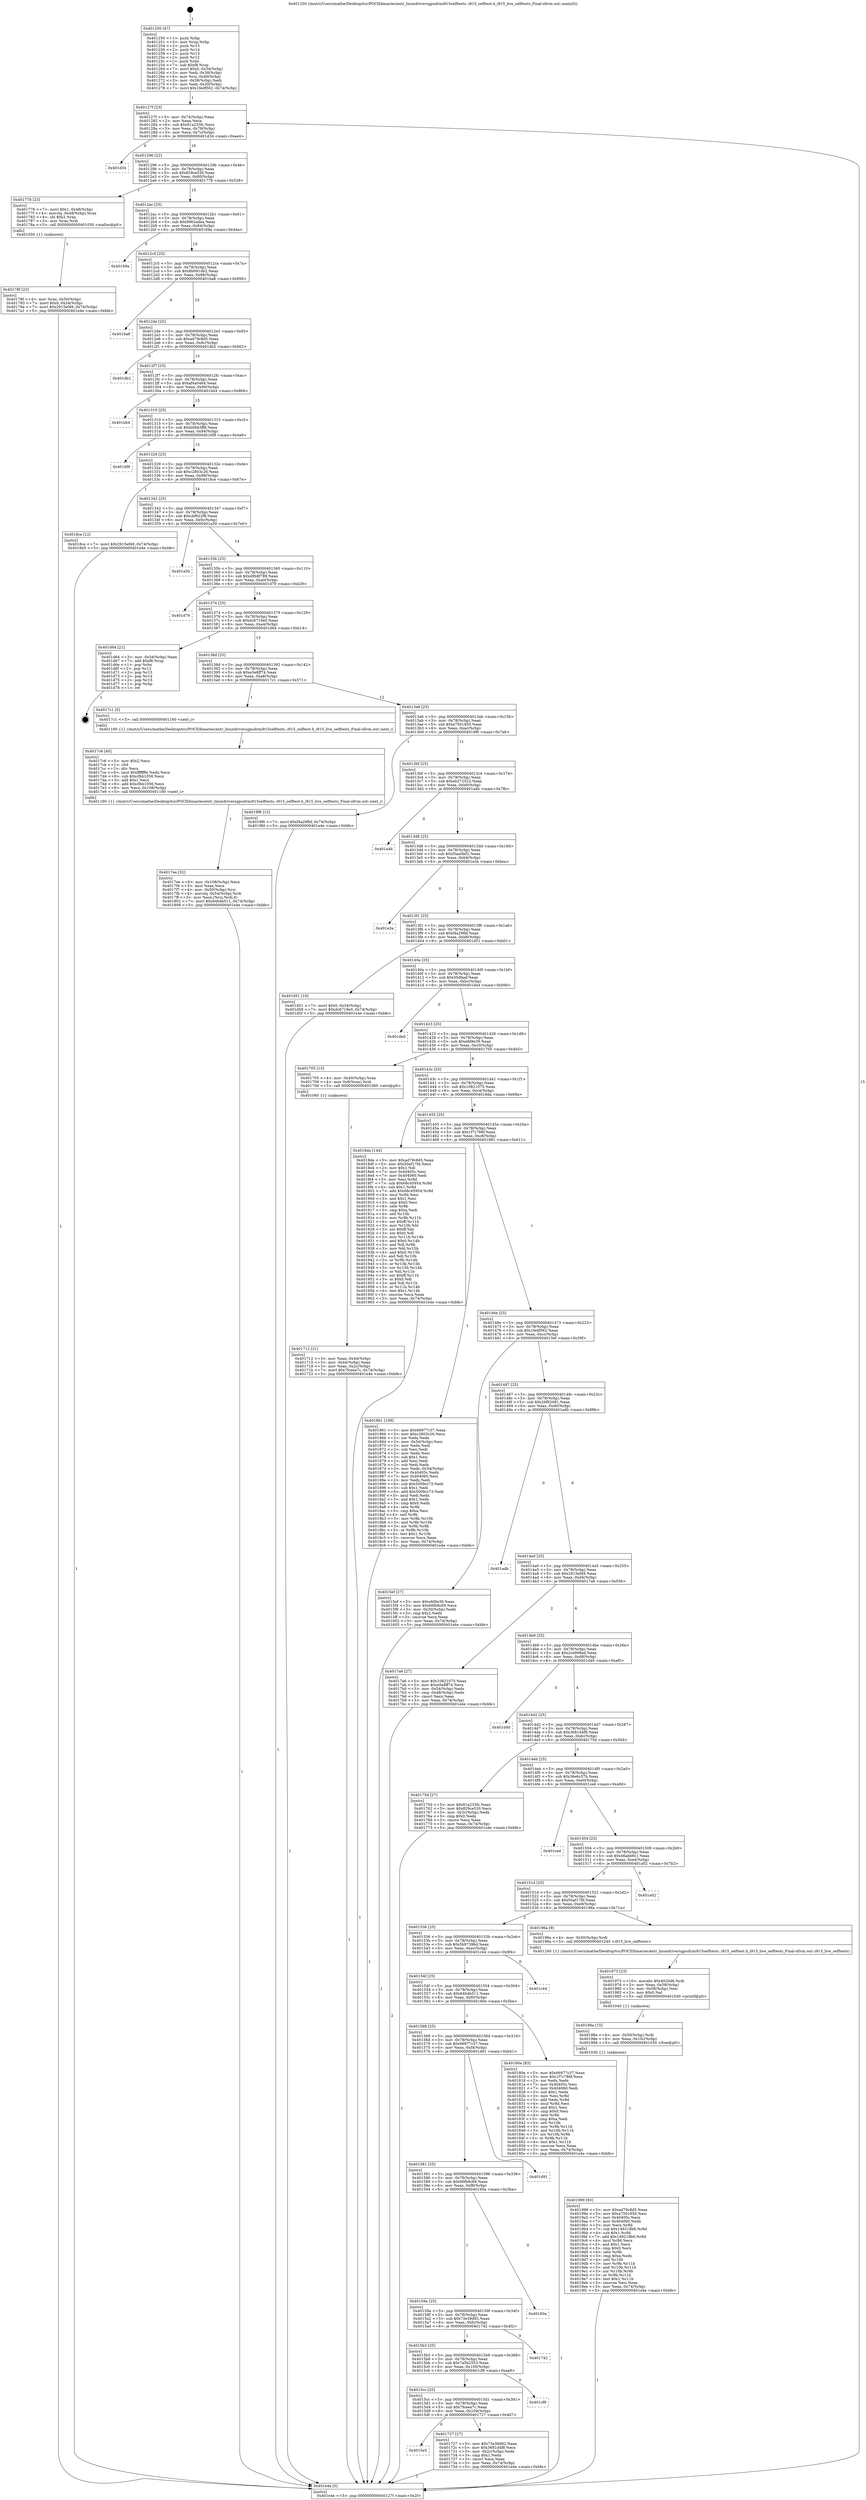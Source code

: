 digraph "0x401250" {
  label = "0x401250 (/mnt/c/Users/mathe/Desktop/tcc/POCII/binaries/extr_linuxdriversgpudrmi915selftests..i915_selftest.h_i915_live_selftests_Final-ollvm.out::main(0))"
  labelloc = "t"
  node[shape=record]

  Entry [label="",width=0.3,height=0.3,shape=circle,fillcolor=black,style=filled]
  "0x40127f" [label="{
     0x40127f [23]\l
     | [instrs]\l
     &nbsp;&nbsp;0x40127f \<+3\>: mov -0x74(%rbp),%eax\l
     &nbsp;&nbsp;0x401282 \<+2\>: mov %eax,%ecx\l
     &nbsp;&nbsp;0x401284 \<+6\>: sub $0x81a233fc,%ecx\l
     &nbsp;&nbsp;0x40128a \<+3\>: mov %eax,-0x78(%rbp)\l
     &nbsp;&nbsp;0x40128d \<+3\>: mov %ecx,-0x7c(%rbp)\l
     &nbsp;&nbsp;0x401290 \<+6\>: je 0000000000401d34 \<main+0xae4\>\l
  }"]
  "0x401d34" [label="{
     0x401d34\l
  }", style=dashed]
  "0x401296" [label="{
     0x401296 [22]\l
     | [instrs]\l
     &nbsp;&nbsp;0x401296 \<+5\>: jmp 000000000040129b \<main+0x4b\>\l
     &nbsp;&nbsp;0x40129b \<+3\>: mov -0x78(%rbp),%eax\l
     &nbsp;&nbsp;0x40129e \<+5\>: sub $0x829ce530,%eax\l
     &nbsp;&nbsp;0x4012a3 \<+3\>: mov %eax,-0x80(%rbp)\l
     &nbsp;&nbsp;0x4012a6 \<+6\>: je 0000000000401778 \<main+0x528\>\l
  }"]
  Exit [label="",width=0.3,height=0.3,shape=circle,fillcolor=black,style=filled,peripheries=2]
  "0x401778" [label="{
     0x401778 [23]\l
     | [instrs]\l
     &nbsp;&nbsp;0x401778 \<+7\>: movl $0x1,-0x48(%rbp)\l
     &nbsp;&nbsp;0x40177f \<+4\>: movslq -0x48(%rbp),%rax\l
     &nbsp;&nbsp;0x401783 \<+4\>: shl $0x2,%rax\l
     &nbsp;&nbsp;0x401787 \<+3\>: mov %rax,%rdi\l
     &nbsp;&nbsp;0x40178a \<+5\>: call 0000000000401050 \<malloc@plt\>\l
     | [calls]\l
     &nbsp;&nbsp;0x401050 \{1\} (unknown)\l
  }"]
  "0x4012ac" [label="{
     0x4012ac [25]\l
     | [instrs]\l
     &nbsp;&nbsp;0x4012ac \<+5\>: jmp 00000000004012b1 \<main+0x61\>\l
     &nbsp;&nbsp;0x4012b1 \<+3\>: mov -0x78(%rbp),%eax\l
     &nbsp;&nbsp;0x4012b4 \<+5\>: sub $0x8962adea,%eax\l
     &nbsp;&nbsp;0x4012b9 \<+6\>: mov %eax,-0x84(%rbp)\l
     &nbsp;&nbsp;0x4012bf \<+6\>: je 000000000040169a \<main+0x44a\>\l
  }"]
  "0x401999" [label="{
     0x401999 [93]\l
     | [instrs]\l
     &nbsp;&nbsp;0x401999 \<+5\>: mov $0xad79c8d5,%eax\l
     &nbsp;&nbsp;0x40199e \<+5\>: mov $0xe7501850,%esi\l
     &nbsp;&nbsp;0x4019a3 \<+7\>: mov 0x40405c,%ecx\l
     &nbsp;&nbsp;0x4019aa \<+7\>: mov 0x404060,%edx\l
     &nbsp;&nbsp;0x4019b1 \<+3\>: mov %ecx,%r8d\l
     &nbsp;&nbsp;0x4019b4 \<+7\>: sub $0x149218b6,%r8d\l
     &nbsp;&nbsp;0x4019bb \<+4\>: sub $0x1,%r8d\l
     &nbsp;&nbsp;0x4019bf \<+7\>: add $0x149218b6,%r8d\l
     &nbsp;&nbsp;0x4019c6 \<+4\>: imul %r8d,%ecx\l
     &nbsp;&nbsp;0x4019ca \<+3\>: and $0x1,%ecx\l
     &nbsp;&nbsp;0x4019cd \<+3\>: cmp $0x0,%ecx\l
     &nbsp;&nbsp;0x4019d0 \<+4\>: sete %r9b\l
     &nbsp;&nbsp;0x4019d4 \<+3\>: cmp $0xa,%edx\l
     &nbsp;&nbsp;0x4019d7 \<+4\>: setl %r10b\l
     &nbsp;&nbsp;0x4019db \<+3\>: mov %r9b,%r11b\l
     &nbsp;&nbsp;0x4019de \<+3\>: and %r10b,%r11b\l
     &nbsp;&nbsp;0x4019e1 \<+3\>: xor %r10b,%r9b\l
     &nbsp;&nbsp;0x4019e4 \<+3\>: or %r9b,%r11b\l
     &nbsp;&nbsp;0x4019e7 \<+4\>: test $0x1,%r11b\l
     &nbsp;&nbsp;0x4019eb \<+3\>: cmovne %esi,%eax\l
     &nbsp;&nbsp;0x4019ee \<+3\>: mov %eax,-0x74(%rbp)\l
     &nbsp;&nbsp;0x4019f1 \<+5\>: jmp 0000000000401e4e \<main+0xbfe\>\l
  }"]
  "0x40169a" [label="{
     0x40169a\l
  }", style=dashed]
  "0x4012c5" [label="{
     0x4012c5 [25]\l
     | [instrs]\l
     &nbsp;&nbsp;0x4012c5 \<+5\>: jmp 00000000004012ca \<main+0x7a\>\l
     &nbsp;&nbsp;0x4012ca \<+3\>: mov -0x78(%rbp),%eax\l
     &nbsp;&nbsp;0x4012cd \<+5\>: sub $0x8b091d62,%eax\l
     &nbsp;&nbsp;0x4012d2 \<+6\>: mov %eax,-0x88(%rbp)\l
     &nbsp;&nbsp;0x4012d8 \<+6\>: je 0000000000401ba8 \<main+0x958\>\l
  }"]
  "0x40198a" [label="{
     0x40198a [15]\l
     | [instrs]\l
     &nbsp;&nbsp;0x40198a \<+4\>: mov -0x50(%rbp),%rdi\l
     &nbsp;&nbsp;0x40198e \<+6\>: mov %eax,-0x10c(%rbp)\l
     &nbsp;&nbsp;0x401994 \<+5\>: call 0000000000401030 \<free@plt\>\l
     | [calls]\l
     &nbsp;&nbsp;0x401030 \{1\} (unknown)\l
  }"]
  "0x401ba8" [label="{
     0x401ba8\l
  }", style=dashed]
  "0x4012de" [label="{
     0x4012de [25]\l
     | [instrs]\l
     &nbsp;&nbsp;0x4012de \<+5\>: jmp 00000000004012e3 \<main+0x93\>\l
     &nbsp;&nbsp;0x4012e3 \<+3\>: mov -0x78(%rbp),%eax\l
     &nbsp;&nbsp;0x4012e6 \<+5\>: sub $0xad79c8d5,%eax\l
     &nbsp;&nbsp;0x4012eb \<+6\>: mov %eax,-0x8c(%rbp)\l
     &nbsp;&nbsp;0x4012f1 \<+6\>: je 0000000000401db2 \<main+0xb62\>\l
  }"]
  "0x401973" [label="{
     0x401973 [23]\l
     | [instrs]\l
     &nbsp;&nbsp;0x401973 \<+10\>: movabs $0x4020d6,%rdi\l
     &nbsp;&nbsp;0x40197d \<+3\>: mov %eax,-0x58(%rbp)\l
     &nbsp;&nbsp;0x401980 \<+3\>: mov -0x58(%rbp),%esi\l
     &nbsp;&nbsp;0x401983 \<+2\>: mov $0x0,%al\l
     &nbsp;&nbsp;0x401985 \<+5\>: call 0000000000401040 \<printf@plt\>\l
     | [calls]\l
     &nbsp;&nbsp;0x401040 \{1\} (unknown)\l
  }"]
  "0x401db2" [label="{
     0x401db2\l
  }", style=dashed]
  "0x4012f7" [label="{
     0x4012f7 [25]\l
     | [instrs]\l
     &nbsp;&nbsp;0x4012f7 \<+5\>: jmp 00000000004012fc \<main+0xac\>\l
     &nbsp;&nbsp;0x4012fc \<+3\>: mov -0x78(%rbp),%eax\l
     &nbsp;&nbsp;0x4012ff \<+5\>: sub $0xaf4a0464,%eax\l
     &nbsp;&nbsp;0x401304 \<+6\>: mov %eax,-0x90(%rbp)\l
     &nbsp;&nbsp;0x40130a \<+6\>: je 0000000000401bb4 \<main+0x964\>\l
  }"]
  "0x4017ee" [label="{
     0x4017ee [32]\l
     | [instrs]\l
     &nbsp;&nbsp;0x4017ee \<+6\>: mov -0x108(%rbp),%ecx\l
     &nbsp;&nbsp;0x4017f4 \<+3\>: imul %eax,%ecx\l
     &nbsp;&nbsp;0x4017f7 \<+4\>: mov -0x50(%rbp),%rsi\l
     &nbsp;&nbsp;0x4017fb \<+4\>: movslq -0x54(%rbp),%rdi\l
     &nbsp;&nbsp;0x4017ff \<+3\>: mov %ecx,(%rsi,%rdi,4)\l
     &nbsp;&nbsp;0x401802 \<+7\>: movl $0x64b4b511,-0x74(%rbp)\l
     &nbsp;&nbsp;0x401809 \<+5\>: jmp 0000000000401e4e \<main+0xbfe\>\l
  }"]
  "0x401bb4" [label="{
     0x401bb4\l
  }", style=dashed]
  "0x401310" [label="{
     0x401310 [25]\l
     | [instrs]\l
     &nbsp;&nbsp;0x401310 \<+5\>: jmp 0000000000401315 \<main+0xc5\>\l
     &nbsp;&nbsp;0x401315 \<+3\>: mov -0x78(%rbp),%eax\l
     &nbsp;&nbsp;0x401318 \<+5\>: sub $0xb0bb3ffd,%eax\l
     &nbsp;&nbsp;0x40131d \<+6\>: mov %eax,-0x94(%rbp)\l
     &nbsp;&nbsp;0x401323 \<+6\>: je 00000000004016f9 \<main+0x4a9\>\l
  }"]
  "0x4017c6" [label="{
     0x4017c6 [40]\l
     | [instrs]\l
     &nbsp;&nbsp;0x4017c6 \<+5\>: mov $0x2,%ecx\l
     &nbsp;&nbsp;0x4017cb \<+1\>: cltd\l
     &nbsp;&nbsp;0x4017cc \<+2\>: idiv %ecx\l
     &nbsp;&nbsp;0x4017ce \<+6\>: imul $0xfffffffe,%edx,%ecx\l
     &nbsp;&nbsp;0x4017d4 \<+6\>: sub $0xcfbb1056,%ecx\l
     &nbsp;&nbsp;0x4017da \<+3\>: add $0x1,%ecx\l
     &nbsp;&nbsp;0x4017dd \<+6\>: add $0xcfbb1056,%ecx\l
     &nbsp;&nbsp;0x4017e3 \<+6\>: mov %ecx,-0x108(%rbp)\l
     &nbsp;&nbsp;0x4017e9 \<+5\>: call 0000000000401160 \<next_i\>\l
     | [calls]\l
     &nbsp;&nbsp;0x401160 \{1\} (/mnt/c/Users/mathe/Desktop/tcc/POCII/binaries/extr_linuxdriversgpudrmi915selftests..i915_selftest.h_i915_live_selftests_Final-ollvm.out::next_i)\l
  }"]
  "0x4016f9" [label="{
     0x4016f9\l
  }", style=dashed]
  "0x401329" [label="{
     0x401329 [25]\l
     | [instrs]\l
     &nbsp;&nbsp;0x401329 \<+5\>: jmp 000000000040132e \<main+0xde\>\l
     &nbsp;&nbsp;0x40132e \<+3\>: mov -0x78(%rbp),%eax\l
     &nbsp;&nbsp;0x401331 \<+5\>: sub $0xc2803c26,%eax\l
     &nbsp;&nbsp;0x401336 \<+6\>: mov %eax,-0x98(%rbp)\l
     &nbsp;&nbsp;0x40133c \<+6\>: je 00000000004018ce \<main+0x67e\>\l
  }"]
  "0x40178f" [label="{
     0x40178f [23]\l
     | [instrs]\l
     &nbsp;&nbsp;0x40178f \<+4\>: mov %rax,-0x50(%rbp)\l
     &nbsp;&nbsp;0x401793 \<+7\>: movl $0x0,-0x54(%rbp)\l
     &nbsp;&nbsp;0x40179a \<+7\>: movl $0x2915ef49,-0x74(%rbp)\l
     &nbsp;&nbsp;0x4017a1 \<+5\>: jmp 0000000000401e4e \<main+0xbfe\>\l
  }"]
  "0x4018ce" [label="{
     0x4018ce [12]\l
     | [instrs]\l
     &nbsp;&nbsp;0x4018ce \<+7\>: movl $0x2915ef49,-0x74(%rbp)\l
     &nbsp;&nbsp;0x4018d5 \<+5\>: jmp 0000000000401e4e \<main+0xbfe\>\l
  }"]
  "0x401342" [label="{
     0x401342 [25]\l
     | [instrs]\l
     &nbsp;&nbsp;0x401342 \<+5\>: jmp 0000000000401347 \<main+0xf7\>\l
     &nbsp;&nbsp;0x401347 \<+3\>: mov -0x78(%rbp),%eax\l
     &nbsp;&nbsp;0x40134a \<+5\>: sub $0xcbf622f8,%eax\l
     &nbsp;&nbsp;0x40134f \<+6\>: mov %eax,-0x9c(%rbp)\l
     &nbsp;&nbsp;0x401355 \<+6\>: je 0000000000401a30 \<main+0x7e0\>\l
  }"]
  "0x4015e5" [label="{
     0x4015e5\l
  }", style=dashed]
  "0x401a30" [label="{
     0x401a30\l
  }", style=dashed]
  "0x40135b" [label="{
     0x40135b [25]\l
     | [instrs]\l
     &nbsp;&nbsp;0x40135b \<+5\>: jmp 0000000000401360 \<main+0x110\>\l
     &nbsp;&nbsp;0x401360 \<+3\>: mov -0x78(%rbp),%eax\l
     &nbsp;&nbsp;0x401363 \<+5\>: sub $0xd9b8f789,%eax\l
     &nbsp;&nbsp;0x401368 \<+6\>: mov %eax,-0xa0(%rbp)\l
     &nbsp;&nbsp;0x40136e \<+6\>: je 0000000000401d79 \<main+0xb29\>\l
  }"]
  "0x401727" [label="{
     0x401727 [27]\l
     | [instrs]\l
     &nbsp;&nbsp;0x401727 \<+5\>: mov $0x73e39d92,%eax\l
     &nbsp;&nbsp;0x40172c \<+5\>: mov $0x3681d4f8,%ecx\l
     &nbsp;&nbsp;0x401731 \<+3\>: mov -0x2c(%rbp),%edx\l
     &nbsp;&nbsp;0x401734 \<+3\>: cmp $0x1,%edx\l
     &nbsp;&nbsp;0x401737 \<+3\>: cmovl %ecx,%eax\l
     &nbsp;&nbsp;0x40173a \<+3\>: mov %eax,-0x74(%rbp)\l
     &nbsp;&nbsp;0x40173d \<+5\>: jmp 0000000000401e4e \<main+0xbfe\>\l
  }"]
  "0x401d79" [label="{
     0x401d79\l
  }", style=dashed]
  "0x401374" [label="{
     0x401374 [25]\l
     | [instrs]\l
     &nbsp;&nbsp;0x401374 \<+5\>: jmp 0000000000401379 \<main+0x129\>\l
     &nbsp;&nbsp;0x401379 \<+3\>: mov -0x78(%rbp),%eax\l
     &nbsp;&nbsp;0x40137c \<+5\>: sub $0xdc6719e0,%eax\l
     &nbsp;&nbsp;0x401381 \<+6\>: mov %eax,-0xa4(%rbp)\l
     &nbsp;&nbsp;0x401387 \<+6\>: je 0000000000401d64 \<main+0xb14\>\l
  }"]
  "0x4015cc" [label="{
     0x4015cc [25]\l
     | [instrs]\l
     &nbsp;&nbsp;0x4015cc \<+5\>: jmp 00000000004015d1 \<main+0x381\>\l
     &nbsp;&nbsp;0x4015d1 \<+3\>: mov -0x78(%rbp),%eax\l
     &nbsp;&nbsp;0x4015d4 \<+5\>: sub $0x7fceea7c,%eax\l
     &nbsp;&nbsp;0x4015d9 \<+6\>: mov %eax,-0x104(%rbp)\l
     &nbsp;&nbsp;0x4015df \<+6\>: je 0000000000401727 \<main+0x4d7\>\l
  }"]
  "0x401d64" [label="{
     0x401d64 [21]\l
     | [instrs]\l
     &nbsp;&nbsp;0x401d64 \<+3\>: mov -0x34(%rbp),%eax\l
     &nbsp;&nbsp;0x401d67 \<+7\>: add $0xf8,%rsp\l
     &nbsp;&nbsp;0x401d6e \<+1\>: pop %rbx\l
     &nbsp;&nbsp;0x401d6f \<+2\>: pop %r12\l
     &nbsp;&nbsp;0x401d71 \<+2\>: pop %r13\l
     &nbsp;&nbsp;0x401d73 \<+2\>: pop %r14\l
     &nbsp;&nbsp;0x401d75 \<+2\>: pop %r15\l
     &nbsp;&nbsp;0x401d77 \<+1\>: pop %rbp\l
     &nbsp;&nbsp;0x401d78 \<+1\>: ret\l
  }"]
  "0x40138d" [label="{
     0x40138d [25]\l
     | [instrs]\l
     &nbsp;&nbsp;0x40138d \<+5\>: jmp 0000000000401392 \<main+0x142\>\l
     &nbsp;&nbsp;0x401392 \<+3\>: mov -0x78(%rbp),%eax\l
     &nbsp;&nbsp;0x401395 \<+5\>: sub $0xe5e8ff74,%eax\l
     &nbsp;&nbsp;0x40139a \<+6\>: mov %eax,-0xa8(%rbp)\l
     &nbsp;&nbsp;0x4013a0 \<+6\>: je 00000000004017c1 \<main+0x571\>\l
  }"]
  "0x401cf9" [label="{
     0x401cf9\l
  }", style=dashed]
  "0x4017c1" [label="{
     0x4017c1 [5]\l
     | [instrs]\l
     &nbsp;&nbsp;0x4017c1 \<+5\>: call 0000000000401160 \<next_i\>\l
     | [calls]\l
     &nbsp;&nbsp;0x401160 \{1\} (/mnt/c/Users/mathe/Desktop/tcc/POCII/binaries/extr_linuxdriversgpudrmi915selftests..i915_selftest.h_i915_live_selftests_Final-ollvm.out::next_i)\l
  }"]
  "0x4013a6" [label="{
     0x4013a6 [25]\l
     | [instrs]\l
     &nbsp;&nbsp;0x4013a6 \<+5\>: jmp 00000000004013ab \<main+0x15b\>\l
     &nbsp;&nbsp;0x4013ab \<+3\>: mov -0x78(%rbp),%eax\l
     &nbsp;&nbsp;0x4013ae \<+5\>: sub $0xe7501850,%eax\l
     &nbsp;&nbsp;0x4013b3 \<+6\>: mov %eax,-0xac(%rbp)\l
     &nbsp;&nbsp;0x4013b9 \<+6\>: je 00000000004019f6 \<main+0x7a6\>\l
  }"]
  "0x4015b3" [label="{
     0x4015b3 [25]\l
     | [instrs]\l
     &nbsp;&nbsp;0x4015b3 \<+5\>: jmp 00000000004015b8 \<main+0x368\>\l
     &nbsp;&nbsp;0x4015b8 \<+3\>: mov -0x78(%rbp),%eax\l
     &nbsp;&nbsp;0x4015bb \<+5\>: sub $0x7a5b2553,%eax\l
     &nbsp;&nbsp;0x4015c0 \<+6\>: mov %eax,-0x100(%rbp)\l
     &nbsp;&nbsp;0x4015c6 \<+6\>: je 0000000000401cf9 \<main+0xaa9\>\l
  }"]
  "0x4019f6" [label="{
     0x4019f6 [12]\l
     | [instrs]\l
     &nbsp;&nbsp;0x4019f6 \<+7\>: movl $0xf4a29fbf,-0x74(%rbp)\l
     &nbsp;&nbsp;0x4019fd \<+5\>: jmp 0000000000401e4e \<main+0xbfe\>\l
  }"]
  "0x4013bf" [label="{
     0x4013bf [25]\l
     | [instrs]\l
     &nbsp;&nbsp;0x4013bf \<+5\>: jmp 00000000004013c4 \<main+0x174\>\l
     &nbsp;&nbsp;0x4013c4 \<+3\>: mov -0x78(%rbp),%eax\l
     &nbsp;&nbsp;0x4013c7 \<+5\>: sub $0xeb272522,%eax\l
     &nbsp;&nbsp;0x4013cc \<+6\>: mov %eax,-0xb0(%rbp)\l
     &nbsp;&nbsp;0x4013d2 \<+6\>: je 0000000000401a4b \<main+0x7fb\>\l
  }"]
  "0x401742" [label="{
     0x401742\l
  }", style=dashed]
  "0x401a4b" [label="{
     0x401a4b\l
  }", style=dashed]
  "0x4013d8" [label="{
     0x4013d8 [25]\l
     | [instrs]\l
     &nbsp;&nbsp;0x4013d8 \<+5\>: jmp 00000000004013dd \<main+0x18d\>\l
     &nbsp;&nbsp;0x4013dd \<+3\>: mov -0x78(%rbp),%eax\l
     &nbsp;&nbsp;0x4013e0 \<+5\>: sub $0xf3aa0b02,%eax\l
     &nbsp;&nbsp;0x4013e5 \<+6\>: mov %eax,-0xb4(%rbp)\l
     &nbsp;&nbsp;0x4013eb \<+6\>: je 0000000000401e3a \<main+0xbea\>\l
  }"]
  "0x40159a" [label="{
     0x40159a [25]\l
     | [instrs]\l
     &nbsp;&nbsp;0x40159a \<+5\>: jmp 000000000040159f \<main+0x34f\>\l
     &nbsp;&nbsp;0x40159f \<+3\>: mov -0x78(%rbp),%eax\l
     &nbsp;&nbsp;0x4015a2 \<+5\>: sub $0x73e39d92,%eax\l
     &nbsp;&nbsp;0x4015a7 \<+6\>: mov %eax,-0xfc(%rbp)\l
     &nbsp;&nbsp;0x4015ad \<+6\>: je 0000000000401742 \<main+0x4f2\>\l
  }"]
  "0x401e3a" [label="{
     0x401e3a\l
  }", style=dashed]
  "0x4013f1" [label="{
     0x4013f1 [25]\l
     | [instrs]\l
     &nbsp;&nbsp;0x4013f1 \<+5\>: jmp 00000000004013f6 \<main+0x1a6\>\l
     &nbsp;&nbsp;0x4013f6 \<+3\>: mov -0x78(%rbp),%eax\l
     &nbsp;&nbsp;0x4013f9 \<+5\>: sub $0xf4a29fbf,%eax\l
     &nbsp;&nbsp;0x4013fe \<+6\>: mov %eax,-0xb8(%rbp)\l
     &nbsp;&nbsp;0x401404 \<+6\>: je 0000000000401d51 \<main+0xb01\>\l
  }"]
  "0x40160a" [label="{
     0x40160a\l
  }", style=dashed]
  "0x401d51" [label="{
     0x401d51 [19]\l
     | [instrs]\l
     &nbsp;&nbsp;0x401d51 \<+7\>: movl $0x0,-0x34(%rbp)\l
     &nbsp;&nbsp;0x401d58 \<+7\>: movl $0xdc6719e0,-0x74(%rbp)\l
     &nbsp;&nbsp;0x401d5f \<+5\>: jmp 0000000000401e4e \<main+0xbfe\>\l
  }"]
  "0x40140a" [label="{
     0x40140a [25]\l
     | [instrs]\l
     &nbsp;&nbsp;0x40140a \<+5\>: jmp 000000000040140f \<main+0x1bf\>\l
     &nbsp;&nbsp;0x40140f \<+3\>: mov -0x78(%rbp),%eax\l
     &nbsp;&nbsp;0x401412 \<+5\>: sub $0x50dfaaf,%eax\l
     &nbsp;&nbsp;0x401417 \<+6\>: mov %eax,-0xbc(%rbp)\l
     &nbsp;&nbsp;0x40141d \<+6\>: je 0000000000401ded \<main+0xb9d\>\l
  }"]
  "0x401581" [label="{
     0x401581 [25]\l
     | [instrs]\l
     &nbsp;&nbsp;0x401581 \<+5\>: jmp 0000000000401586 \<main+0x336\>\l
     &nbsp;&nbsp;0x401586 \<+3\>: mov -0x78(%rbp),%eax\l
     &nbsp;&nbsp;0x401589 \<+5\>: sub $0x66fb8c69,%eax\l
     &nbsp;&nbsp;0x40158e \<+6\>: mov %eax,-0xf8(%rbp)\l
     &nbsp;&nbsp;0x401594 \<+6\>: je 000000000040160a \<main+0x3ba\>\l
  }"]
  "0x401ded" [label="{
     0x401ded\l
  }", style=dashed]
  "0x401423" [label="{
     0x401423 [25]\l
     | [instrs]\l
     &nbsp;&nbsp;0x401423 \<+5\>: jmp 0000000000401428 \<main+0x1d8\>\l
     &nbsp;&nbsp;0x401428 \<+3\>: mov -0x78(%rbp),%eax\l
     &nbsp;&nbsp;0x40142b \<+5\>: sub $0xefd9e39,%eax\l
     &nbsp;&nbsp;0x401430 \<+6\>: mov %eax,-0xc0(%rbp)\l
     &nbsp;&nbsp;0x401436 \<+6\>: je 0000000000401705 \<main+0x4b5\>\l
  }"]
  "0x401d91" [label="{
     0x401d91\l
  }", style=dashed]
  "0x401705" [label="{
     0x401705 [13]\l
     | [instrs]\l
     &nbsp;&nbsp;0x401705 \<+4\>: mov -0x40(%rbp),%rax\l
     &nbsp;&nbsp;0x401709 \<+4\>: mov 0x8(%rax),%rdi\l
     &nbsp;&nbsp;0x40170d \<+5\>: call 0000000000401060 \<atoi@plt\>\l
     | [calls]\l
     &nbsp;&nbsp;0x401060 \{1\} (unknown)\l
  }"]
  "0x40143c" [label="{
     0x40143c [25]\l
     | [instrs]\l
     &nbsp;&nbsp;0x40143c \<+5\>: jmp 0000000000401441 \<main+0x1f1\>\l
     &nbsp;&nbsp;0x401441 \<+3\>: mov -0x78(%rbp),%eax\l
     &nbsp;&nbsp;0x401444 \<+5\>: sub $0x10821075,%eax\l
     &nbsp;&nbsp;0x401449 \<+6\>: mov %eax,-0xc4(%rbp)\l
     &nbsp;&nbsp;0x40144f \<+6\>: je 00000000004018da \<main+0x68a\>\l
  }"]
  "0x401568" [label="{
     0x401568 [25]\l
     | [instrs]\l
     &nbsp;&nbsp;0x401568 \<+5\>: jmp 000000000040156d \<main+0x31d\>\l
     &nbsp;&nbsp;0x40156d \<+3\>: mov -0x78(%rbp),%eax\l
     &nbsp;&nbsp;0x401570 \<+5\>: sub $0x66977c37,%eax\l
     &nbsp;&nbsp;0x401575 \<+6\>: mov %eax,-0xf4(%rbp)\l
     &nbsp;&nbsp;0x40157b \<+6\>: je 0000000000401d91 \<main+0xb41\>\l
  }"]
  "0x4018da" [label="{
     0x4018da [144]\l
     | [instrs]\l
     &nbsp;&nbsp;0x4018da \<+5\>: mov $0xad79c8d5,%eax\l
     &nbsp;&nbsp;0x4018df \<+5\>: mov $0x50af17fd,%ecx\l
     &nbsp;&nbsp;0x4018e4 \<+2\>: mov $0x1,%dl\l
     &nbsp;&nbsp;0x4018e6 \<+7\>: mov 0x40405c,%esi\l
     &nbsp;&nbsp;0x4018ed \<+7\>: mov 0x404060,%edi\l
     &nbsp;&nbsp;0x4018f4 \<+3\>: mov %esi,%r8d\l
     &nbsp;&nbsp;0x4018f7 \<+7\>: sub $0x68c45954,%r8d\l
     &nbsp;&nbsp;0x4018fe \<+4\>: sub $0x1,%r8d\l
     &nbsp;&nbsp;0x401902 \<+7\>: add $0x68c45954,%r8d\l
     &nbsp;&nbsp;0x401909 \<+4\>: imul %r8d,%esi\l
     &nbsp;&nbsp;0x40190d \<+3\>: and $0x1,%esi\l
     &nbsp;&nbsp;0x401910 \<+3\>: cmp $0x0,%esi\l
     &nbsp;&nbsp;0x401913 \<+4\>: sete %r9b\l
     &nbsp;&nbsp;0x401917 \<+3\>: cmp $0xa,%edi\l
     &nbsp;&nbsp;0x40191a \<+4\>: setl %r10b\l
     &nbsp;&nbsp;0x40191e \<+3\>: mov %r9b,%r11b\l
     &nbsp;&nbsp;0x401921 \<+4\>: xor $0xff,%r11b\l
     &nbsp;&nbsp;0x401925 \<+3\>: mov %r10b,%bl\l
     &nbsp;&nbsp;0x401928 \<+3\>: xor $0xff,%bl\l
     &nbsp;&nbsp;0x40192b \<+3\>: xor $0x0,%dl\l
     &nbsp;&nbsp;0x40192e \<+3\>: mov %r11b,%r14b\l
     &nbsp;&nbsp;0x401931 \<+4\>: and $0x0,%r14b\l
     &nbsp;&nbsp;0x401935 \<+3\>: and %dl,%r9b\l
     &nbsp;&nbsp;0x401938 \<+3\>: mov %bl,%r15b\l
     &nbsp;&nbsp;0x40193b \<+4\>: and $0x0,%r15b\l
     &nbsp;&nbsp;0x40193f \<+3\>: and %dl,%r10b\l
     &nbsp;&nbsp;0x401942 \<+3\>: or %r9b,%r14b\l
     &nbsp;&nbsp;0x401945 \<+3\>: or %r10b,%r15b\l
     &nbsp;&nbsp;0x401948 \<+3\>: xor %r15b,%r14b\l
     &nbsp;&nbsp;0x40194b \<+3\>: or %bl,%r11b\l
     &nbsp;&nbsp;0x40194e \<+4\>: xor $0xff,%r11b\l
     &nbsp;&nbsp;0x401952 \<+3\>: or $0x0,%dl\l
     &nbsp;&nbsp;0x401955 \<+3\>: and %dl,%r11b\l
     &nbsp;&nbsp;0x401958 \<+3\>: or %r11b,%r14b\l
     &nbsp;&nbsp;0x40195b \<+4\>: test $0x1,%r14b\l
     &nbsp;&nbsp;0x40195f \<+3\>: cmovne %ecx,%eax\l
     &nbsp;&nbsp;0x401962 \<+3\>: mov %eax,-0x74(%rbp)\l
     &nbsp;&nbsp;0x401965 \<+5\>: jmp 0000000000401e4e \<main+0xbfe\>\l
  }"]
  "0x401455" [label="{
     0x401455 [25]\l
     | [instrs]\l
     &nbsp;&nbsp;0x401455 \<+5\>: jmp 000000000040145a \<main+0x20a\>\l
     &nbsp;&nbsp;0x40145a \<+3\>: mov -0x78(%rbp),%eax\l
     &nbsp;&nbsp;0x40145d \<+5\>: sub $0x1f7c786f,%eax\l
     &nbsp;&nbsp;0x401462 \<+6\>: mov %eax,-0xc8(%rbp)\l
     &nbsp;&nbsp;0x401468 \<+6\>: je 0000000000401861 \<main+0x611\>\l
  }"]
  "0x40180e" [label="{
     0x40180e [83]\l
     | [instrs]\l
     &nbsp;&nbsp;0x40180e \<+5\>: mov $0x66977c37,%eax\l
     &nbsp;&nbsp;0x401813 \<+5\>: mov $0x1f7c786f,%ecx\l
     &nbsp;&nbsp;0x401818 \<+2\>: xor %edx,%edx\l
     &nbsp;&nbsp;0x40181a \<+7\>: mov 0x40405c,%esi\l
     &nbsp;&nbsp;0x401821 \<+7\>: mov 0x404060,%edi\l
     &nbsp;&nbsp;0x401828 \<+3\>: sub $0x1,%edx\l
     &nbsp;&nbsp;0x40182b \<+3\>: mov %esi,%r8d\l
     &nbsp;&nbsp;0x40182e \<+3\>: add %edx,%r8d\l
     &nbsp;&nbsp;0x401831 \<+4\>: imul %r8d,%esi\l
     &nbsp;&nbsp;0x401835 \<+3\>: and $0x1,%esi\l
     &nbsp;&nbsp;0x401838 \<+3\>: cmp $0x0,%esi\l
     &nbsp;&nbsp;0x40183b \<+4\>: sete %r9b\l
     &nbsp;&nbsp;0x40183f \<+3\>: cmp $0xa,%edi\l
     &nbsp;&nbsp;0x401842 \<+4\>: setl %r10b\l
     &nbsp;&nbsp;0x401846 \<+3\>: mov %r9b,%r11b\l
     &nbsp;&nbsp;0x401849 \<+3\>: and %r10b,%r11b\l
     &nbsp;&nbsp;0x40184c \<+3\>: xor %r10b,%r9b\l
     &nbsp;&nbsp;0x40184f \<+3\>: or %r9b,%r11b\l
     &nbsp;&nbsp;0x401852 \<+4\>: test $0x1,%r11b\l
     &nbsp;&nbsp;0x401856 \<+3\>: cmovne %ecx,%eax\l
     &nbsp;&nbsp;0x401859 \<+3\>: mov %eax,-0x74(%rbp)\l
     &nbsp;&nbsp;0x40185c \<+5\>: jmp 0000000000401e4e \<main+0xbfe\>\l
  }"]
  "0x401861" [label="{
     0x401861 [109]\l
     | [instrs]\l
     &nbsp;&nbsp;0x401861 \<+5\>: mov $0x66977c37,%eax\l
     &nbsp;&nbsp;0x401866 \<+5\>: mov $0xc2803c26,%ecx\l
     &nbsp;&nbsp;0x40186b \<+2\>: xor %edx,%edx\l
     &nbsp;&nbsp;0x40186d \<+3\>: mov -0x54(%rbp),%esi\l
     &nbsp;&nbsp;0x401870 \<+2\>: mov %edx,%edi\l
     &nbsp;&nbsp;0x401872 \<+2\>: sub %esi,%edi\l
     &nbsp;&nbsp;0x401874 \<+2\>: mov %edx,%esi\l
     &nbsp;&nbsp;0x401876 \<+3\>: sub $0x1,%esi\l
     &nbsp;&nbsp;0x401879 \<+2\>: add %esi,%edi\l
     &nbsp;&nbsp;0x40187b \<+2\>: sub %edi,%edx\l
     &nbsp;&nbsp;0x40187d \<+3\>: mov %edx,-0x54(%rbp)\l
     &nbsp;&nbsp;0x401880 \<+7\>: mov 0x40405c,%edx\l
     &nbsp;&nbsp;0x401887 \<+7\>: mov 0x404060,%esi\l
     &nbsp;&nbsp;0x40188e \<+2\>: mov %edx,%edi\l
     &nbsp;&nbsp;0x401890 \<+6\>: sub $0x5009cc73,%edi\l
     &nbsp;&nbsp;0x401896 \<+3\>: sub $0x1,%edi\l
     &nbsp;&nbsp;0x401899 \<+6\>: add $0x5009cc73,%edi\l
     &nbsp;&nbsp;0x40189f \<+3\>: imul %edi,%edx\l
     &nbsp;&nbsp;0x4018a2 \<+3\>: and $0x1,%edx\l
     &nbsp;&nbsp;0x4018a5 \<+3\>: cmp $0x0,%edx\l
     &nbsp;&nbsp;0x4018a8 \<+4\>: sete %r8b\l
     &nbsp;&nbsp;0x4018ac \<+3\>: cmp $0xa,%esi\l
     &nbsp;&nbsp;0x4018af \<+4\>: setl %r9b\l
     &nbsp;&nbsp;0x4018b3 \<+3\>: mov %r8b,%r10b\l
     &nbsp;&nbsp;0x4018b6 \<+3\>: and %r9b,%r10b\l
     &nbsp;&nbsp;0x4018b9 \<+3\>: xor %r9b,%r8b\l
     &nbsp;&nbsp;0x4018bc \<+3\>: or %r8b,%r10b\l
     &nbsp;&nbsp;0x4018bf \<+4\>: test $0x1,%r10b\l
     &nbsp;&nbsp;0x4018c3 \<+3\>: cmovne %ecx,%eax\l
     &nbsp;&nbsp;0x4018c6 \<+3\>: mov %eax,-0x74(%rbp)\l
     &nbsp;&nbsp;0x4018c9 \<+5\>: jmp 0000000000401e4e \<main+0xbfe\>\l
  }"]
  "0x40146e" [label="{
     0x40146e [25]\l
     | [instrs]\l
     &nbsp;&nbsp;0x40146e \<+5\>: jmp 0000000000401473 \<main+0x223\>\l
     &nbsp;&nbsp;0x401473 \<+3\>: mov -0x78(%rbp),%eax\l
     &nbsp;&nbsp;0x401476 \<+5\>: sub $0x1fedf562,%eax\l
     &nbsp;&nbsp;0x40147b \<+6\>: mov %eax,-0xcc(%rbp)\l
     &nbsp;&nbsp;0x401481 \<+6\>: je 00000000004015ef \<main+0x39f\>\l
  }"]
  "0x40154f" [label="{
     0x40154f [25]\l
     | [instrs]\l
     &nbsp;&nbsp;0x40154f \<+5\>: jmp 0000000000401554 \<main+0x304\>\l
     &nbsp;&nbsp;0x401554 \<+3\>: mov -0x78(%rbp),%eax\l
     &nbsp;&nbsp;0x401557 \<+5\>: sub $0x64b4b511,%eax\l
     &nbsp;&nbsp;0x40155c \<+6\>: mov %eax,-0xf0(%rbp)\l
     &nbsp;&nbsp;0x401562 \<+6\>: je 000000000040180e \<main+0x5be\>\l
  }"]
  "0x4015ef" [label="{
     0x4015ef [27]\l
     | [instrs]\l
     &nbsp;&nbsp;0x4015ef \<+5\>: mov $0xefd9e39,%eax\l
     &nbsp;&nbsp;0x4015f4 \<+5\>: mov $0x66fb8c69,%ecx\l
     &nbsp;&nbsp;0x4015f9 \<+3\>: mov -0x30(%rbp),%edx\l
     &nbsp;&nbsp;0x4015fc \<+3\>: cmp $0x2,%edx\l
     &nbsp;&nbsp;0x4015ff \<+3\>: cmovne %ecx,%eax\l
     &nbsp;&nbsp;0x401602 \<+3\>: mov %eax,-0x74(%rbp)\l
     &nbsp;&nbsp;0x401605 \<+5\>: jmp 0000000000401e4e \<main+0xbfe\>\l
  }"]
  "0x401487" [label="{
     0x401487 [25]\l
     | [instrs]\l
     &nbsp;&nbsp;0x401487 \<+5\>: jmp 000000000040148c \<main+0x23c\>\l
     &nbsp;&nbsp;0x40148c \<+3\>: mov -0x78(%rbp),%eax\l
     &nbsp;&nbsp;0x40148f \<+5\>: sub $0x26f92081,%eax\l
     &nbsp;&nbsp;0x401494 \<+6\>: mov %eax,-0xd0(%rbp)\l
     &nbsp;&nbsp;0x40149a \<+6\>: je 0000000000401adb \<main+0x88b\>\l
  }"]
  "0x401e4e" [label="{
     0x401e4e [5]\l
     | [instrs]\l
     &nbsp;&nbsp;0x401e4e \<+5\>: jmp 000000000040127f \<main+0x2f\>\l
  }"]
  "0x401250" [label="{
     0x401250 [47]\l
     | [instrs]\l
     &nbsp;&nbsp;0x401250 \<+1\>: push %rbp\l
     &nbsp;&nbsp;0x401251 \<+3\>: mov %rsp,%rbp\l
     &nbsp;&nbsp;0x401254 \<+2\>: push %r15\l
     &nbsp;&nbsp;0x401256 \<+2\>: push %r14\l
     &nbsp;&nbsp;0x401258 \<+2\>: push %r13\l
     &nbsp;&nbsp;0x40125a \<+2\>: push %r12\l
     &nbsp;&nbsp;0x40125c \<+1\>: push %rbx\l
     &nbsp;&nbsp;0x40125d \<+7\>: sub $0xf8,%rsp\l
     &nbsp;&nbsp;0x401264 \<+7\>: movl $0x0,-0x34(%rbp)\l
     &nbsp;&nbsp;0x40126b \<+3\>: mov %edi,-0x38(%rbp)\l
     &nbsp;&nbsp;0x40126e \<+4\>: mov %rsi,-0x40(%rbp)\l
     &nbsp;&nbsp;0x401272 \<+3\>: mov -0x38(%rbp),%edi\l
     &nbsp;&nbsp;0x401275 \<+3\>: mov %edi,-0x30(%rbp)\l
     &nbsp;&nbsp;0x401278 \<+7\>: movl $0x1fedf562,-0x74(%rbp)\l
  }"]
  "0x401712" [label="{
     0x401712 [21]\l
     | [instrs]\l
     &nbsp;&nbsp;0x401712 \<+3\>: mov %eax,-0x44(%rbp)\l
     &nbsp;&nbsp;0x401715 \<+3\>: mov -0x44(%rbp),%eax\l
     &nbsp;&nbsp;0x401718 \<+3\>: mov %eax,-0x2c(%rbp)\l
     &nbsp;&nbsp;0x40171b \<+7\>: movl $0x7fceea7c,-0x74(%rbp)\l
     &nbsp;&nbsp;0x401722 \<+5\>: jmp 0000000000401e4e \<main+0xbfe\>\l
  }"]
  "0x401c44" [label="{
     0x401c44\l
  }", style=dashed]
  "0x401adb" [label="{
     0x401adb\l
  }", style=dashed]
  "0x4014a0" [label="{
     0x4014a0 [25]\l
     | [instrs]\l
     &nbsp;&nbsp;0x4014a0 \<+5\>: jmp 00000000004014a5 \<main+0x255\>\l
     &nbsp;&nbsp;0x4014a5 \<+3\>: mov -0x78(%rbp),%eax\l
     &nbsp;&nbsp;0x4014a8 \<+5\>: sub $0x2915ef49,%eax\l
     &nbsp;&nbsp;0x4014ad \<+6\>: mov %eax,-0xd4(%rbp)\l
     &nbsp;&nbsp;0x4014b3 \<+6\>: je 00000000004017a6 \<main+0x556\>\l
  }"]
  "0x401536" [label="{
     0x401536 [25]\l
     | [instrs]\l
     &nbsp;&nbsp;0x401536 \<+5\>: jmp 000000000040153b \<main+0x2eb\>\l
     &nbsp;&nbsp;0x40153b \<+3\>: mov -0x78(%rbp),%eax\l
     &nbsp;&nbsp;0x40153e \<+5\>: sub $0x5b97396d,%eax\l
     &nbsp;&nbsp;0x401543 \<+6\>: mov %eax,-0xec(%rbp)\l
     &nbsp;&nbsp;0x401549 \<+6\>: je 0000000000401c44 \<main+0x9f4\>\l
  }"]
  "0x4017a6" [label="{
     0x4017a6 [27]\l
     | [instrs]\l
     &nbsp;&nbsp;0x4017a6 \<+5\>: mov $0x10821075,%eax\l
     &nbsp;&nbsp;0x4017ab \<+5\>: mov $0xe5e8ff74,%ecx\l
     &nbsp;&nbsp;0x4017b0 \<+3\>: mov -0x54(%rbp),%edx\l
     &nbsp;&nbsp;0x4017b3 \<+3\>: cmp -0x48(%rbp),%edx\l
     &nbsp;&nbsp;0x4017b6 \<+3\>: cmovl %ecx,%eax\l
     &nbsp;&nbsp;0x4017b9 \<+3\>: mov %eax,-0x74(%rbp)\l
     &nbsp;&nbsp;0x4017bc \<+5\>: jmp 0000000000401e4e \<main+0xbfe\>\l
  }"]
  "0x4014b9" [label="{
     0x4014b9 [25]\l
     | [instrs]\l
     &nbsp;&nbsp;0x4014b9 \<+5\>: jmp 00000000004014be \<main+0x26e\>\l
     &nbsp;&nbsp;0x4014be \<+3\>: mov -0x78(%rbp),%eax\l
     &nbsp;&nbsp;0x4014c1 \<+5\>: sub $0x2ce998ed,%eax\l
     &nbsp;&nbsp;0x4014c6 \<+6\>: mov %eax,-0xd8(%rbp)\l
     &nbsp;&nbsp;0x4014cc \<+6\>: je 0000000000401d40 \<main+0xaf0\>\l
  }"]
  "0x40196a" [label="{
     0x40196a [9]\l
     | [instrs]\l
     &nbsp;&nbsp;0x40196a \<+4\>: mov -0x50(%rbp),%rdi\l
     &nbsp;&nbsp;0x40196e \<+5\>: call 0000000000401240 \<i915_live_selftests\>\l
     | [calls]\l
     &nbsp;&nbsp;0x401240 \{1\} (/mnt/c/Users/mathe/Desktop/tcc/POCII/binaries/extr_linuxdriversgpudrmi915selftests..i915_selftest.h_i915_live_selftests_Final-ollvm.out::i915_live_selftests)\l
  }"]
  "0x401d40" [label="{
     0x401d40\l
  }", style=dashed]
  "0x4014d2" [label="{
     0x4014d2 [25]\l
     | [instrs]\l
     &nbsp;&nbsp;0x4014d2 \<+5\>: jmp 00000000004014d7 \<main+0x287\>\l
     &nbsp;&nbsp;0x4014d7 \<+3\>: mov -0x78(%rbp),%eax\l
     &nbsp;&nbsp;0x4014da \<+5\>: sub $0x3681d4f8,%eax\l
     &nbsp;&nbsp;0x4014df \<+6\>: mov %eax,-0xdc(%rbp)\l
     &nbsp;&nbsp;0x4014e5 \<+6\>: je 000000000040175d \<main+0x50d\>\l
  }"]
  "0x40151d" [label="{
     0x40151d [25]\l
     | [instrs]\l
     &nbsp;&nbsp;0x40151d \<+5\>: jmp 0000000000401522 \<main+0x2d2\>\l
     &nbsp;&nbsp;0x401522 \<+3\>: mov -0x78(%rbp),%eax\l
     &nbsp;&nbsp;0x401525 \<+5\>: sub $0x50af17fd,%eax\l
     &nbsp;&nbsp;0x40152a \<+6\>: mov %eax,-0xe8(%rbp)\l
     &nbsp;&nbsp;0x401530 \<+6\>: je 000000000040196a \<main+0x71a\>\l
  }"]
  "0x40175d" [label="{
     0x40175d [27]\l
     | [instrs]\l
     &nbsp;&nbsp;0x40175d \<+5\>: mov $0x81a233fc,%eax\l
     &nbsp;&nbsp;0x401762 \<+5\>: mov $0x829ce530,%ecx\l
     &nbsp;&nbsp;0x401767 \<+3\>: mov -0x2c(%rbp),%edx\l
     &nbsp;&nbsp;0x40176a \<+3\>: cmp $0x0,%edx\l
     &nbsp;&nbsp;0x40176d \<+3\>: cmove %ecx,%eax\l
     &nbsp;&nbsp;0x401770 \<+3\>: mov %eax,-0x74(%rbp)\l
     &nbsp;&nbsp;0x401773 \<+5\>: jmp 0000000000401e4e \<main+0xbfe\>\l
  }"]
  "0x4014eb" [label="{
     0x4014eb [25]\l
     | [instrs]\l
     &nbsp;&nbsp;0x4014eb \<+5\>: jmp 00000000004014f0 \<main+0x2a0\>\l
     &nbsp;&nbsp;0x4014f0 \<+3\>: mov -0x78(%rbp),%eax\l
     &nbsp;&nbsp;0x4014f3 \<+5\>: sub $0x36e6c57b,%eax\l
     &nbsp;&nbsp;0x4014f8 \<+6\>: mov %eax,-0xe0(%rbp)\l
     &nbsp;&nbsp;0x4014fe \<+6\>: je 0000000000401ced \<main+0xa9d\>\l
  }"]
  "0x401a02" [label="{
     0x401a02\l
  }", style=dashed]
  "0x401ced" [label="{
     0x401ced\l
  }", style=dashed]
  "0x401504" [label="{
     0x401504 [25]\l
     | [instrs]\l
     &nbsp;&nbsp;0x401504 \<+5\>: jmp 0000000000401509 \<main+0x2b9\>\l
     &nbsp;&nbsp;0x401509 \<+3\>: mov -0x78(%rbp),%eax\l
     &nbsp;&nbsp;0x40150c \<+5\>: sub $0x46abb9c1,%eax\l
     &nbsp;&nbsp;0x401511 \<+6\>: mov %eax,-0xe4(%rbp)\l
     &nbsp;&nbsp;0x401517 \<+6\>: je 0000000000401a02 \<main+0x7b2\>\l
  }"]
  Entry -> "0x401250" [label=" 1"]
  "0x40127f" -> "0x401d34" [label=" 0"]
  "0x40127f" -> "0x401296" [label=" 16"]
  "0x401d64" -> Exit [label=" 1"]
  "0x401296" -> "0x401778" [label=" 1"]
  "0x401296" -> "0x4012ac" [label=" 15"]
  "0x401d51" -> "0x401e4e" [label=" 1"]
  "0x4012ac" -> "0x40169a" [label=" 0"]
  "0x4012ac" -> "0x4012c5" [label=" 15"]
  "0x4019f6" -> "0x401e4e" [label=" 1"]
  "0x4012c5" -> "0x401ba8" [label=" 0"]
  "0x4012c5" -> "0x4012de" [label=" 15"]
  "0x401999" -> "0x401e4e" [label=" 1"]
  "0x4012de" -> "0x401db2" [label=" 0"]
  "0x4012de" -> "0x4012f7" [label=" 15"]
  "0x40198a" -> "0x401999" [label=" 1"]
  "0x4012f7" -> "0x401bb4" [label=" 0"]
  "0x4012f7" -> "0x401310" [label=" 15"]
  "0x401973" -> "0x40198a" [label=" 1"]
  "0x401310" -> "0x4016f9" [label=" 0"]
  "0x401310" -> "0x401329" [label=" 15"]
  "0x40196a" -> "0x401973" [label=" 1"]
  "0x401329" -> "0x4018ce" [label=" 1"]
  "0x401329" -> "0x401342" [label=" 14"]
  "0x4018da" -> "0x401e4e" [label=" 1"]
  "0x401342" -> "0x401a30" [label=" 0"]
  "0x401342" -> "0x40135b" [label=" 14"]
  "0x4018ce" -> "0x401e4e" [label=" 1"]
  "0x40135b" -> "0x401d79" [label=" 0"]
  "0x40135b" -> "0x401374" [label=" 14"]
  "0x401861" -> "0x401e4e" [label=" 1"]
  "0x401374" -> "0x401d64" [label=" 1"]
  "0x401374" -> "0x40138d" [label=" 13"]
  "0x4017ee" -> "0x401e4e" [label=" 1"]
  "0x40138d" -> "0x4017c1" [label=" 1"]
  "0x40138d" -> "0x4013a6" [label=" 12"]
  "0x4017c6" -> "0x4017ee" [label=" 1"]
  "0x4013a6" -> "0x4019f6" [label=" 1"]
  "0x4013a6" -> "0x4013bf" [label=" 11"]
  "0x4017a6" -> "0x401e4e" [label=" 2"]
  "0x4013bf" -> "0x401a4b" [label=" 0"]
  "0x4013bf" -> "0x4013d8" [label=" 11"]
  "0x40178f" -> "0x401e4e" [label=" 1"]
  "0x4013d8" -> "0x401e3a" [label=" 0"]
  "0x4013d8" -> "0x4013f1" [label=" 11"]
  "0x40175d" -> "0x401e4e" [label=" 1"]
  "0x4013f1" -> "0x401d51" [label=" 1"]
  "0x4013f1" -> "0x40140a" [label=" 10"]
  "0x401727" -> "0x401e4e" [label=" 1"]
  "0x40140a" -> "0x401ded" [label=" 0"]
  "0x40140a" -> "0x401423" [label=" 10"]
  "0x4015cc" -> "0x401727" [label=" 1"]
  "0x401423" -> "0x401705" [label=" 1"]
  "0x401423" -> "0x40143c" [label=" 9"]
  "0x40180e" -> "0x401e4e" [label=" 1"]
  "0x40143c" -> "0x4018da" [label=" 1"]
  "0x40143c" -> "0x401455" [label=" 8"]
  "0x4015b3" -> "0x401cf9" [label=" 0"]
  "0x401455" -> "0x401861" [label=" 1"]
  "0x401455" -> "0x40146e" [label=" 7"]
  "0x4017c1" -> "0x4017c6" [label=" 1"]
  "0x40146e" -> "0x4015ef" [label=" 1"]
  "0x40146e" -> "0x401487" [label=" 6"]
  "0x4015ef" -> "0x401e4e" [label=" 1"]
  "0x401250" -> "0x40127f" [label=" 1"]
  "0x401e4e" -> "0x40127f" [label=" 15"]
  "0x401705" -> "0x401712" [label=" 1"]
  "0x401712" -> "0x401e4e" [label=" 1"]
  "0x40159a" -> "0x401742" [label=" 0"]
  "0x401487" -> "0x401adb" [label=" 0"]
  "0x401487" -> "0x4014a0" [label=" 6"]
  "0x401778" -> "0x40178f" [label=" 1"]
  "0x4014a0" -> "0x4017a6" [label=" 2"]
  "0x4014a0" -> "0x4014b9" [label=" 4"]
  "0x401581" -> "0x40160a" [label=" 0"]
  "0x4014b9" -> "0x401d40" [label=" 0"]
  "0x4014b9" -> "0x4014d2" [label=" 4"]
  "0x4015cc" -> "0x4015e5" [label=" 0"]
  "0x4014d2" -> "0x40175d" [label=" 1"]
  "0x4014d2" -> "0x4014eb" [label=" 3"]
  "0x401568" -> "0x401d91" [label=" 0"]
  "0x4014eb" -> "0x401ced" [label=" 0"]
  "0x4014eb" -> "0x401504" [label=" 3"]
  "0x4015b3" -> "0x4015cc" [label=" 1"]
  "0x401504" -> "0x401a02" [label=" 0"]
  "0x401504" -> "0x40151d" [label=" 3"]
  "0x401568" -> "0x401581" [label=" 1"]
  "0x40151d" -> "0x40196a" [label=" 1"]
  "0x40151d" -> "0x401536" [label=" 2"]
  "0x401581" -> "0x40159a" [label=" 1"]
  "0x401536" -> "0x401c44" [label=" 0"]
  "0x401536" -> "0x40154f" [label=" 2"]
  "0x40159a" -> "0x4015b3" [label=" 1"]
  "0x40154f" -> "0x40180e" [label=" 1"]
  "0x40154f" -> "0x401568" [label=" 1"]
}
